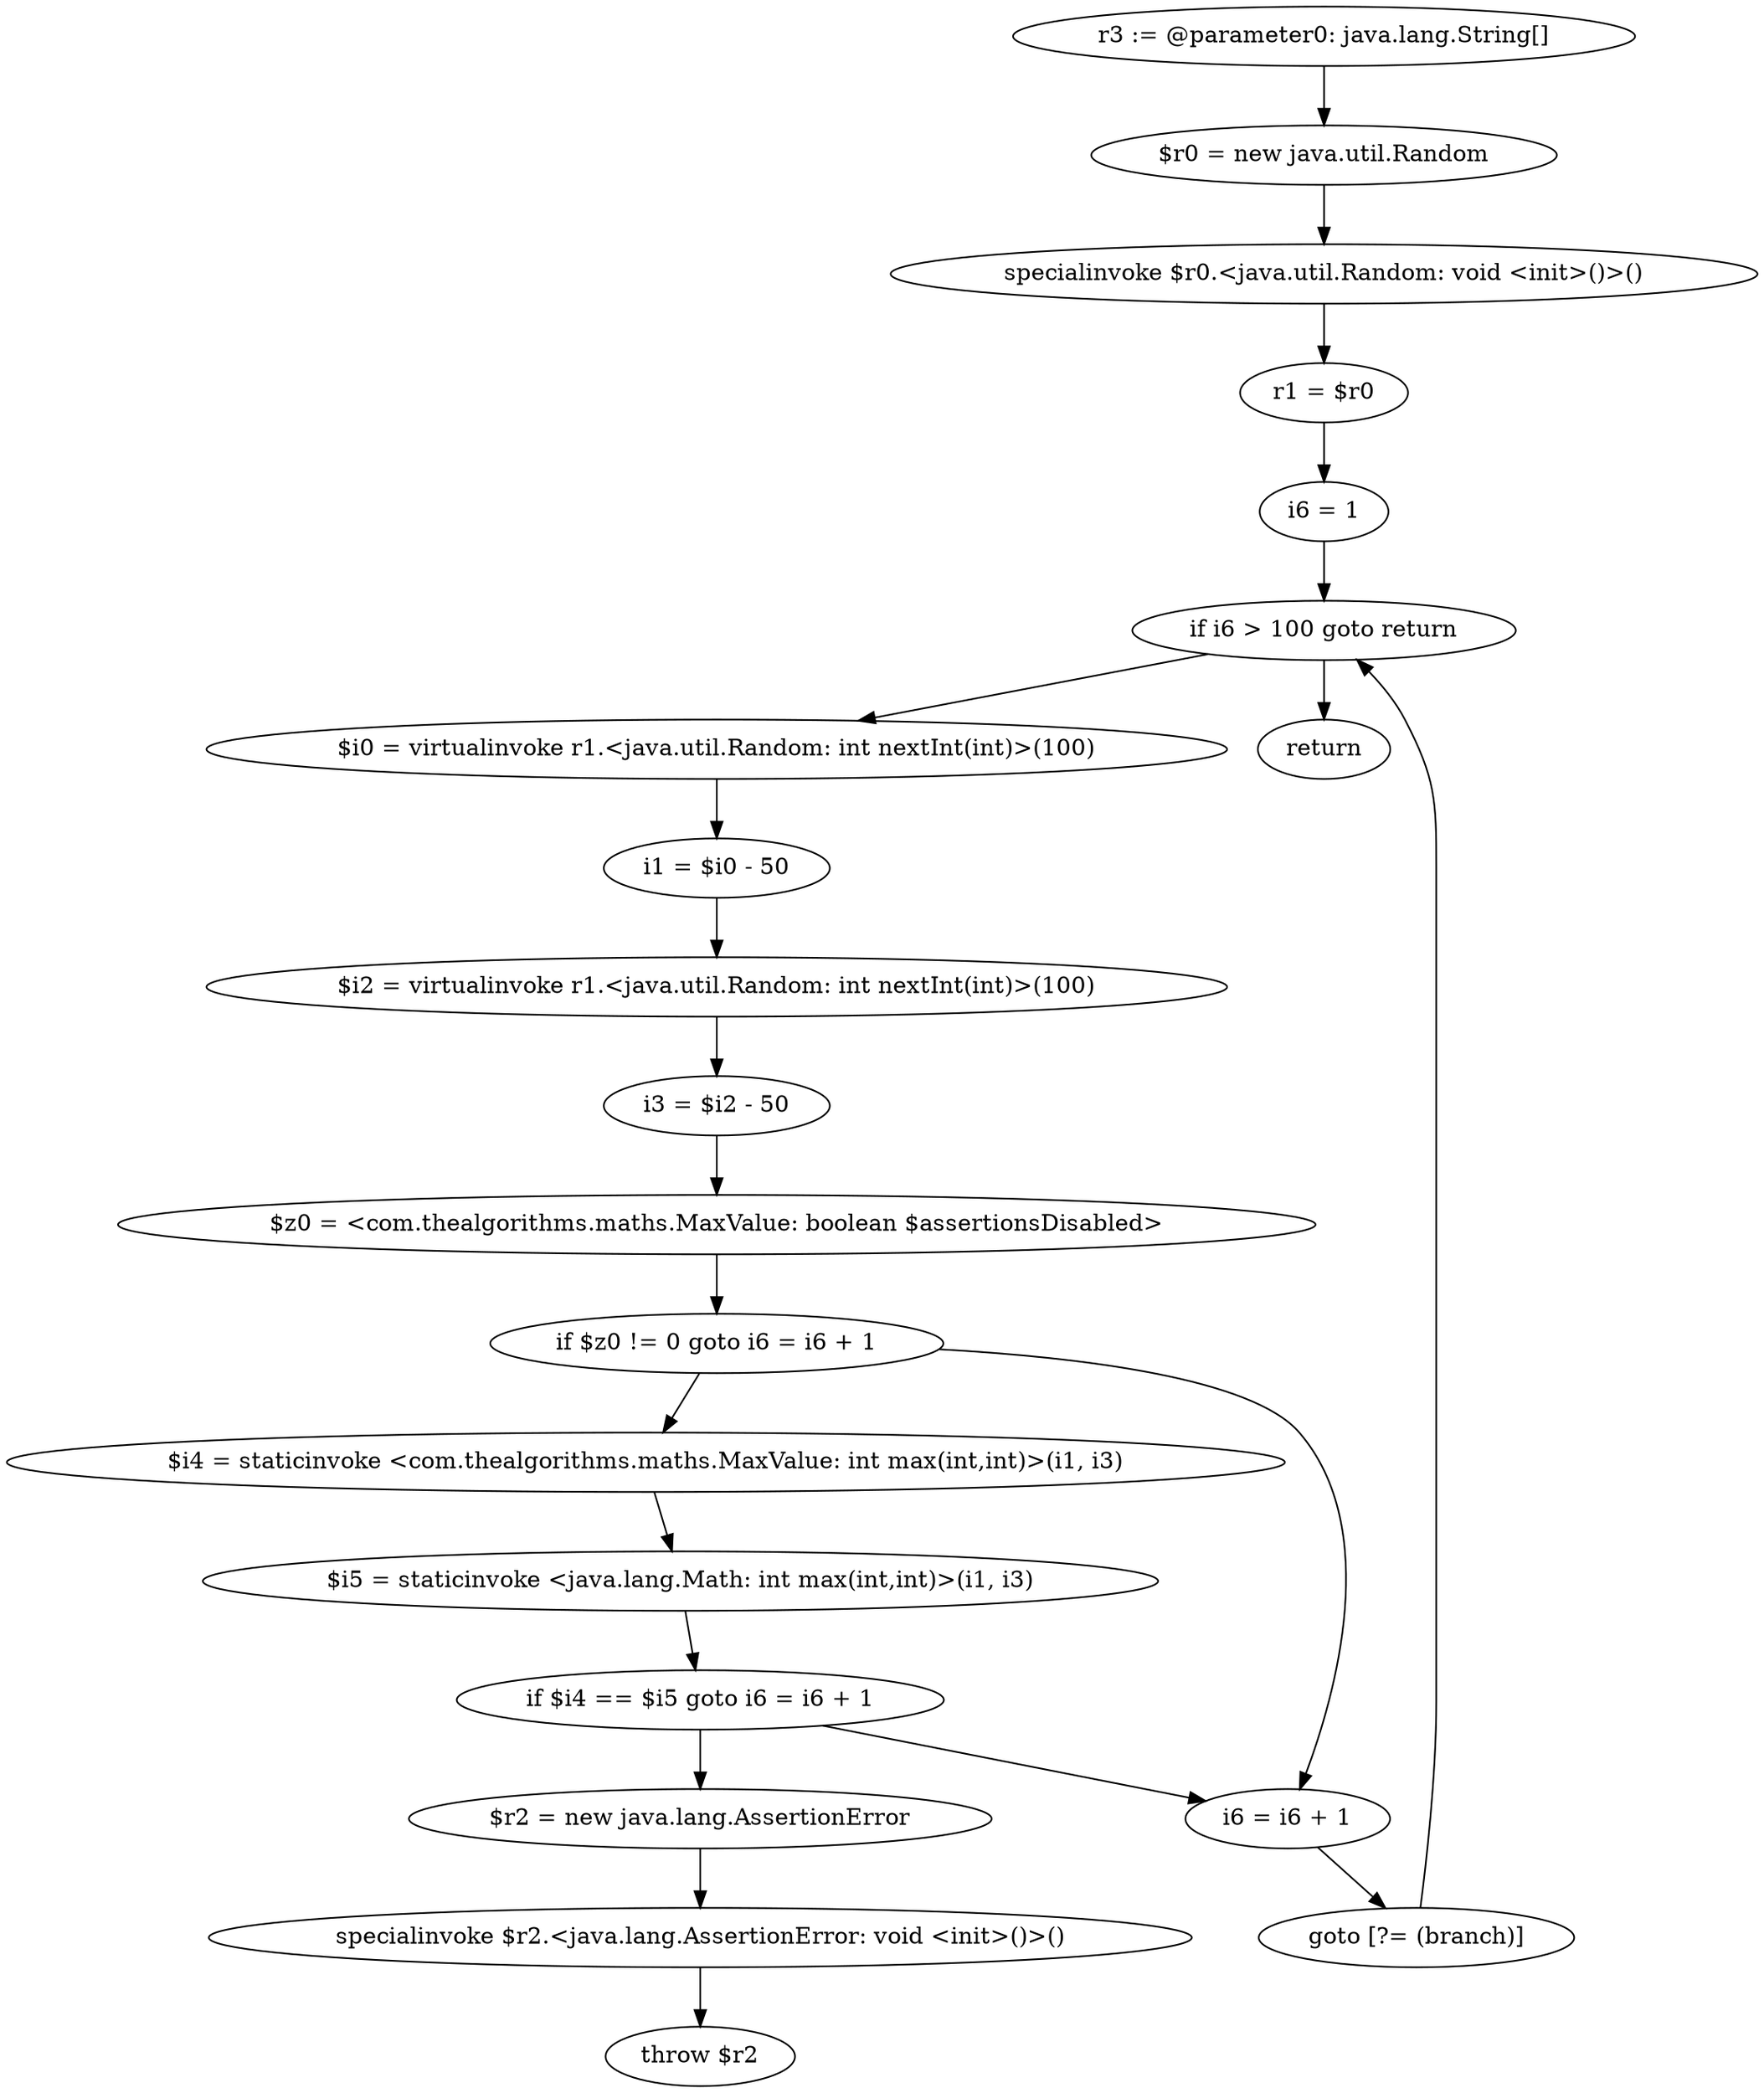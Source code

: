 digraph "unitGraph" {
    "r3 := @parameter0: java.lang.String[]"
    "$r0 = new java.util.Random"
    "specialinvoke $r0.<java.util.Random: void <init>()>()"
    "r1 = $r0"
    "i6 = 1"
    "if i6 > 100 goto return"
    "$i0 = virtualinvoke r1.<java.util.Random: int nextInt(int)>(100)"
    "i1 = $i0 - 50"
    "$i2 = virtualinvoke r1.<java.util.Random: int nextInt(int)>(100)"
    "i3 = $i2 - 50"
    "$z0 = <com.thealgorithms.maths.MaxValue: boolean $assertionsDisabled>"
    "if $z0 != 0 goto i6 = i6 + 1"
    "$i4 = staticinvoke <com.thealgorithms.maths.MaxValue: int max(int,int)>(i1, i3)"
    "$i5 = staticinvoke <java.lang.Math: int max(int,int)>(i1, i3)"
    "if $i4 == $i5 goto i6 = i6 + 1"
    "$r2 = new java.lang.AssertionError"
    "specialinvoke $r2.<java.lang.AssertionError: void <init>()>()"
    "throw $r2"
    "i6 = i6 + 1"
    "goto [?= (branch)]"
    "return"
    "r3 := @parameter0: java.lang.String[]"->"$r0 = new java.util.Random";
    "$r0 = new java.util.Random"->"specialinvoke $r0.<java.util.Random: void <init>()>()";
    "specialinvoke $r0.<java.util.Random: void <init>()>()"->"r1 = $r0";
    "r1 = $r0"->"i6 = 1";
    "i6 = 1"->"if i6 > 100 goto return";
    "if i6 > 100 goto return"->"$i0 = virtualinvoke r1.<java.util.Random: int nextInt(int)>(100)";
    "if i6 > 100 goto return"->"return";
    "$i0 = virtualinvoke r1.<java.util.Random: int nextInt(int)>(100)"->"i1 = $i0 - 50";
    "i1 = $i0 - 50"->"$i2 = virtualinvoke r1.<java.util.Random: int nextInt(int)>(100)";
    "$i2 = virtualinvoke r1.<java.util.Random: int nextInt(int)>(100)"->"i3 = $i2 - 50";
    "i3 = $i2 - 50"->"$z0 = <com.thealgorithms.maths.MaxValue: boolean $assertionsDisabled>";
    "$z0 = <com.thealgorithms.maths.MaxValue: boolean $assertionsDisabled>"->"if $z0 != 0 goto i6 = i6 + 1";
    "if $z0 != 0 goto i6 = i6 + 1"->"$i4 = staticinvoke <com.thealgorithms.maths.MaxValue: int max(int,int)>(i1, i3)";
    "if $z0 != 0 goto i6 = i6 + 1"->"i6 = i6 + 1";
    "$i4 = staticinvoke <com.thealgorithms.maths.MaxValue: int max(int,int)>(i1, i3)"->"$i5 = staticinvoke <java.lang.Math: int max(int,int)>(i1, i3)";
    "$i5 = staticinvoke <java.lang.Math: int max(int,int)>(i1, i3)"->"if $i4 == $i5 goto i6 = i6 + 1";
    "if $i4 == $i5 goto i6 = i6 + 1"->"$r2 = new java.lang.AssertionError";
    "if $i4 == $i5 goto i6 = i6 + 1"->"i6 = i6 + 1";
    "$r2 = new java.lang.AssertionError"->"specialinvoke $r2.<java.lang.AssertionError: void <init>()>()";
    "specialinvoke $r2.<java.lang.AssertionError: void <init>()>()"->"throw $r2";
    "i6 = i6 + 1"->"goto [?= (branch)]";
    "goto [?= (branch)]"->"if i6 > 100 goto return";
}
